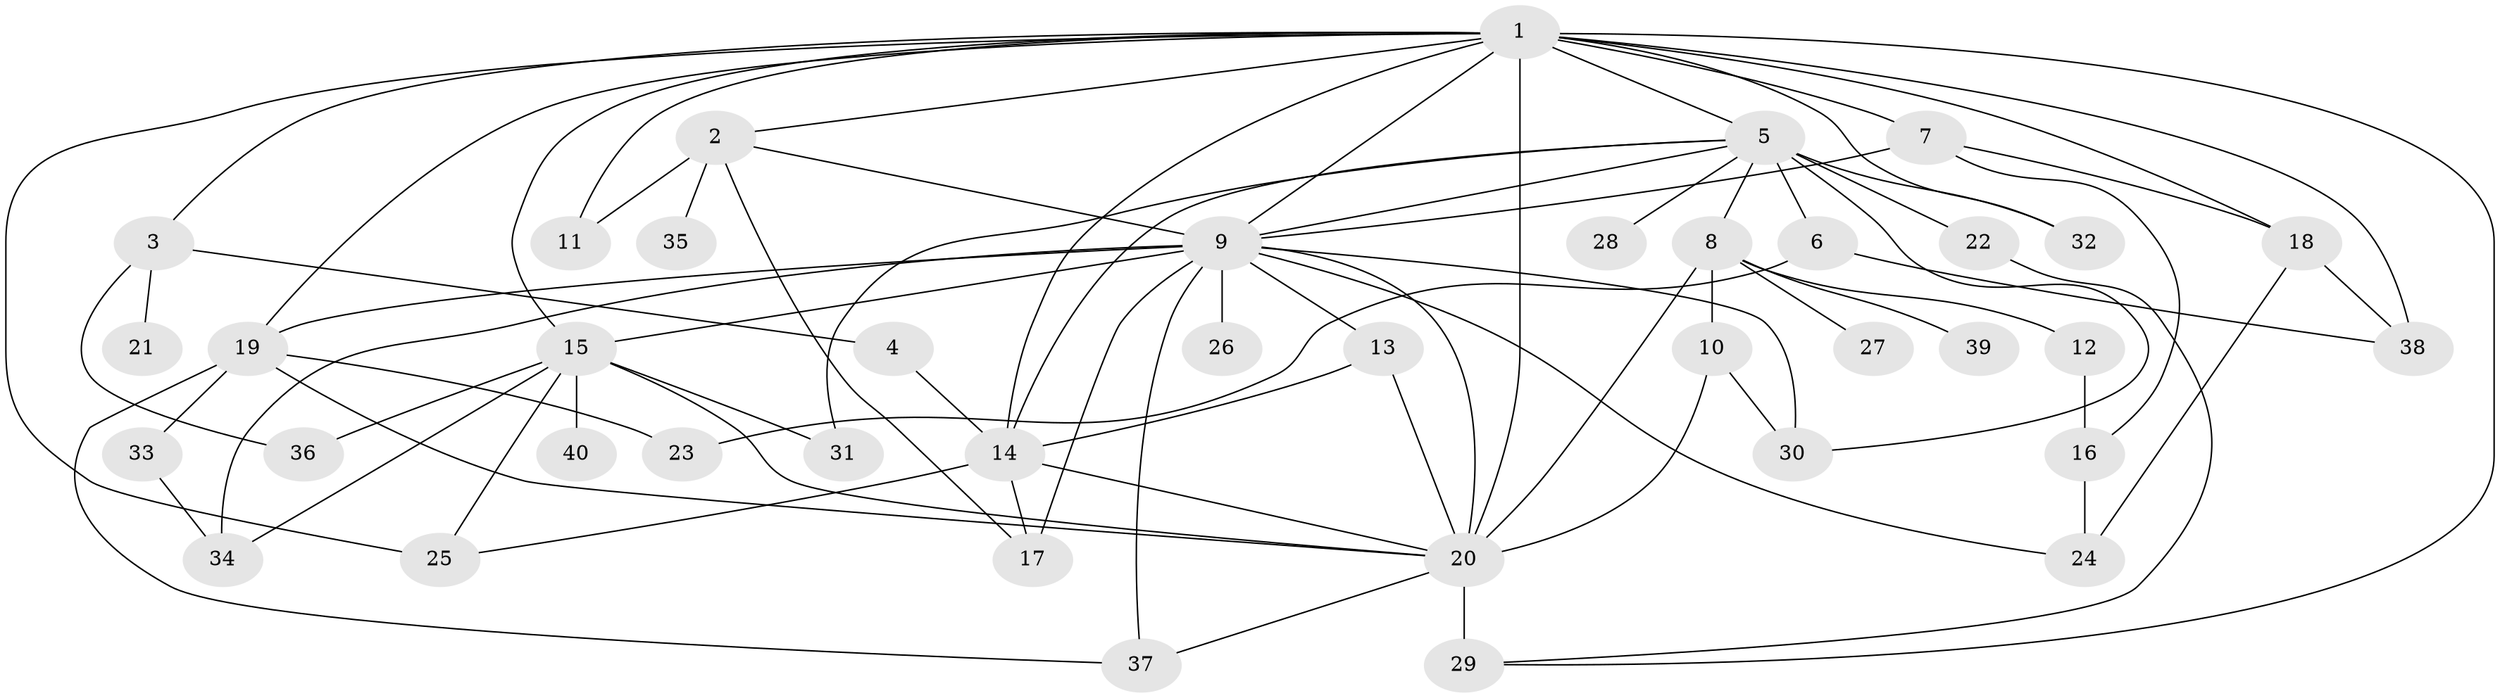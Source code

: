 // original degree distribution, {8: 0.023076923076923078, 17: 0.015384615384615385, 11: 0.015384615384615385, 6: 0.038461538461538464, 2: 0.2230769230769231, 16: 0.007692307692307693, 3: 0.09230769230769231, 10: 0.015384615384615385, 1: 0.4461538461538462, 5: 0.05384615384615385, 9: 0.015384615384615385, 4: 0.046153846153846156, 7: 0.007692307692307693}
// Generated by graph-tools (version 1.1) at 2025/50/03/04/25 22:50:08]
// undirected, 40 vertices, 77 edges
graph export_dot {
  node [color=gray90,style=filled];
  1;
  2;
  3;
  4;
  5;
  6;
  7;
  8;
  9;
  10;
  11;
  12;
  13;
  14;
  15;
  16;
  17;
  18;
  19;
  20;
  21;
  22;
  23;
  24;
  25;
  26;
  27;
  28;
  29;
  30;
  31;
  32;
  33;
  34;
  35;
  36;
  37;
  38;
  39;
  40;
  1 -- 2 [weight=1.0];
  1 -- 3 [weight=1.0];
  1 -- 5 [weight=2.0];
  1 -- 7 [weight=1.0];
  1 -- 9 [weight=1.0];
  1 -- 11 [weight=1.0];
  1 -- 14 [weight=1.0];
  1 -- 15 [weight=1.0];
  1 -- 18 [weight=1.0];
  1 -- 19 [weight=1.0];
  1 -- 20 [weight=2.0];
  1 -- 25 [weight=1.0];
  1 -- 29 [weight=1.0];
  1 -- 32 [weight=3.0];
  1 -- 38 [weight=1.0];
  2 -- 9 [weight=2.0];
  2 -- 11 [weight=3.0];
  2 -- 17 [weight=1.0];
  2 -- 35 [weight=1.0];
  3 -- 4 [weight=1.0];
  3 -- 21 [weight=1.0];
  3 -- 36 [weight=1.0];
  4 -- 14 [weight=1.0];
  5 -- 6 [weight=1.0];
  5 -- 8 [weight=1.0];
  5 -- 9 [weight=1.0];
  5 -- 14 [weight=1.0];
  5 -- 22 [weight=5.0];
  5 -- 28 [weight=1.0];
  5 -- 30 [weight=1.0];
  5 -- 31 [weight=1.0];
  5 -- 32 [weight=1.0];
  6 -- 23 [weight=1.0];
  6 -- 38 [weight=1.0];
  7 -- 9 [weight=2.0];
  7 -- 16 [weight=1.0];
  7 -- 18 [weight=1.0];
  8 -- 10 [weight=4.0];
  8 -- 12 [weight=1.0];
  8 -- 20 [weight=1.0];
  8 -- 27 [weight=1.0];
  8 -- 39 [weight=1.0];
  9 -- 13 [weight=3.0];
  9 -- 15 [weight=2.0];
  9 -- 17 [weight=2.0];
  9 -- 19 [weight=1.0];
  9 -- 20 [weight=3.0];
  9 -- 24 [weight=1.0];
  9 -- 26 [weight=5.0];
  9 -- 30 [weight=1.0];
  9 -- 34 [weight=2.0];
  9 -- 37 [weight=1.0];
  10 -- 20 [weight=1.0];
  10 -- 30 [weight=1.0];
  12 -- 16 [weight=3.0];
  13 -- 14 [weight=2.0];
  13 -- 20 [weight=1.0];
  14 -- 17 [weight=1.0];
  14 -- 20 [weight=1.0];
  14 -- 25 [weight=1.0];
  15 -- 20 [weight=2.0];
  15 -- 25 [weight=1.0];
  15 -- 31 [weight=1.0];
  15 -- 34 [weight=1.0];
  15 -- 36 [weight=2.0];
  15 -- 40 [weight=1.0];
  16 -- 24 [weight=1.0];
  18 -- 24 [weight=1.0];
  18 -- 38 [weight=1.0];
  19 -- 20 [weight=1.0];
  19 -- 23 [weight=1.0];
  19 -- 33 [weight=1.0];
  19 -- 37 [weight=1.0];
  20 -- 29 [weight=4.0];
  20 -- 37 [weight=1.0];
  22 -- 29 [weight=1.0];
  33 -- 34 [weight=1.0];
}

